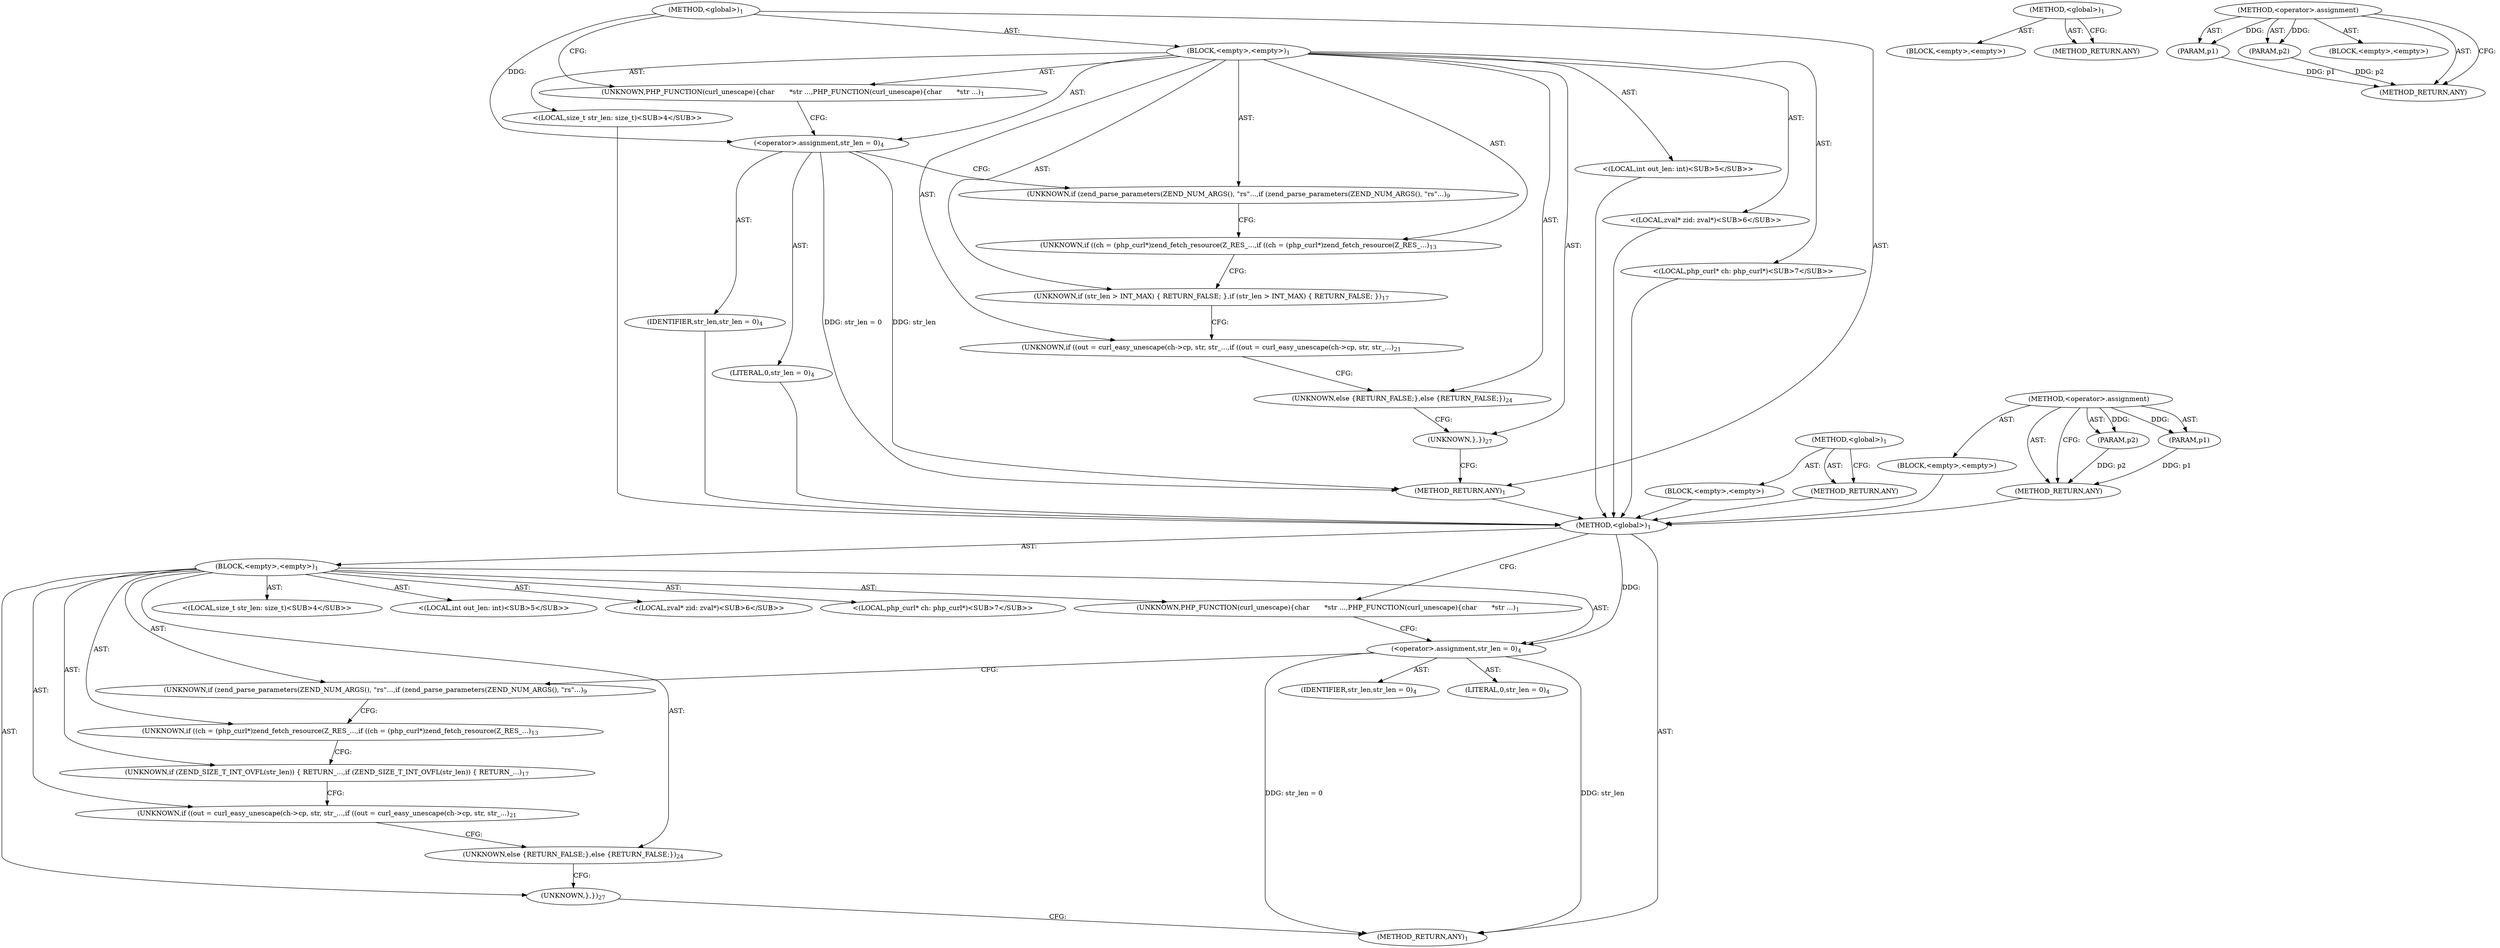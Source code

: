 digraph "&lt;operator&gt;.assignment" {
vulnerable_6 [label=<(METHOD,&lt;global&gt;)<SUB>1</SUB>>];
vulnerable_7 [label=<(BLOCK,&lt;empty&gt;,&lt;empty&gt;)<SUB>1</SUB>>];
vulnerable_8 [label=<(UNKNOWN,PHP_FUNCTION(curl_unescape)
{
	char       *str ...,PHP_FUNCTION(curl_unescape)
{
	char       *str ...)<SUB>1</SUB>>];
vulnerable_9 [label="<(LOCAL,size_t str_len: size_t)<SUB>4</SUB>>"];
vulnerable_10 [label=<(&lt;operator&gt;.assignment,str_len = 0)<SUB>4</SUB>>];
vulnerable_11 [label=<(IDENTIFIER,str_len,str_len = 0)<SUB>4</SUB>>];
vulnerable_12 [label=<(LITERAL,0,str_len = 0)<SUB>4</SUB>>];
vulnerable_13 [label="<(LOCAL,int out_len: int)<SUB>5</SUB>>"];
vulnerable_14 [label="<(LOCAL,zval* zid: zval*)<SUB>6</SUB>>"];
vulnerable_15 [label="<(LOCAL,php_curl* ch: php_curl*)<SUB>7</SUB>>"];
vulnerable_16 [label=<(UNKNOWN,if (zend_parse_parameters(ZEND_NUM_ARGS(), &quot;rs&quot;...,if (zend_parse_parameters(ZEND_NUM_ARGS(), &quot;rs&quot;...)<SUB>9</SUB>>];
vulnerable_17 [label=<(UNKNOWN,if ((ch = (php_curl*)zend_fetch_resource(Z_RES_...,if ((ch = (php_curl*)zend_fetch_resource(Z_RES_...)<SUB>13</SUB>>];
vulnerable_18 [label=<(UNKNOWN,if (str_len &gt; INT_MAX) {
 		RETURN_FALSE;
 	},if (str_len &gt; INT_MAX) {
 		RETURN_FALSE;
 	})<SUB>17</SUB>>];
vulnerable_19 [label=<(UNKNOWN,if ((out = curl_easy_unescape(ch-&gt;cp, str, str_...,if ((out = curl_easy_unescape(ch-&gt;cp, str, str_...)<SUB>21</SUB>>];
vulnerable_20 [label=<(UNKNOWN,else {
		RETURN_FALSE;
	},else {
		RETURN_FALSE;
	})<SUB>24</SUB>>];
vulnerable_21 [label=<(UNKNOWN,},})<SUB>27</SUB>>];
vulnerable_22 [label=<(METHOD_RETURN,ANY)<SUB>1</SUB>>];
vulnerable_35 [label=<(METHOD,&lt;global&gt;)<SUB>1</SUB>>];
vulnerable_36 [label=<(BLOCK,&lt;empty&gt;,&lt;empty&gt;)>];
vulnerable_37 [label=<(METHOD_RETURN,ANY)>];
vulnerable_41 [label=<(METHOD,&lt;operator&gt;.assignment)>];
vulnerable_42 [label=<(PARAM,p1)>];
vulnerable_43 [label=<(PARAM,p2)>];
vulnerable_44 [label=<(BLOCK,&lt;empty&gt;,&lt;empty&gt;)>];
vulnerable_45 [label=<(METHOD_RETURN,ANY)>];
fixed_6 [label=<(METHOD,&lt;global&gt;)<SUB>1</SUB>>];
fixed_7 [label=<(BLOCK,&lt;empty&gt;,&lt;empty&gt;)<SUB>1</SUB>>];
fixed_8 [label=<(UNKNOWN,PHP_FUNCTION(curl_unescape)
{
	char       *str ...,PHP_FUNCTION(curl_unescape)
{
	char       *str ...)<SUB>1</SUB>>];
fixed_9 [label="<(LOCAL,size_t str_len: size_t)<SUB>4</SUB>>"];
fixed_10 [label=<(&lt;operator&gt;.assignment,str_len = 0)<SUB>4</SUB>>];
fixed_11 [label=<(IDENTIFIER,str_len,str_len = 0)<SUB>4</SUB>>];
fixed_12 [label=<(LITERAL,0,str_len = 0)<SUB>4</SUB>>];
fixed_13 [label="<(LOCAL,int out_len: int)<SUB>5</SUB>>"];
fixed_14 [label="<(LOCAL,zval* zid: zval*)<SUB>6</SUB>>"];
fixed_15 [label="<(LOCAL,php_curl* ch: php_curl*)<SUB>7</SUB>>"];
fixed_16 [label=<(UNKNOWN,if (zend_parse_parameters(ZEND_NUM_ARGS(), &quot;rs&quot;...,if (zend_parse_parameters(ZEND_NUM_ARGS(), &quot;rs&quot;...)<SUB>9</SUB>>];
fixed_17 [label=<(UNKNOWN,if ((ch = (php_curl*)zend_fetch_resource(Z_RES_...,if ((ch = (php_curl*)zend_fetch_resource(Z_RES_...)<SUB>13</SUB>>];
fixed_18 [label=<(UNKNOWN,if (ZEND_SIZE_T_INT_OVFL(str_len)) {
 		RETURN_...,if (ZEND_SIZE_T_INT_OVFL(str_len)) {
 		RETURN_...)<SUB>17</SUB>>];
fixed_19 [label=<(UNKNOWN,if ((out = curl_easy_unescape(ch-&gt;cp, str, str_...,if ((out = curl_easy_unescape(ch-&gt;cp, str, str_...)<SUB>21</SUB>>];
fixed_20 [label=<(UNKNOWN,else {
		RETURN_FALSE;
	},else {
		RETURN_FALSE;
	})<SUB>24</SUB>>];
fixed_21 [label=<(UNKNOWN,},})<SUB>27</SUB>>];
fixed_22 [label=<(METHOD_RETURN,ANY)<SUB>1</SUB>>];
fixed_35 [label=<(METHOD,&lt;global&gt;)<SUB>1</SUB>>];
fixed_36 [label=<(BLOCK,&lt;empty&gt;,&lt;empty&gt;)>];
fixed_37 [label=<(METHOD_RETURN,ANY)>];
fixed_41 [label=<(METHOD,&lt;operator&gt;.assignment)>];
fixed_42 [label=<(PARAM,p1)>];
fixed_43 [label=<(PARAM,p2)>];
fixed_44 [label=<(BLOCK,&lt;empty&gt;,&lt;empty&gt;)>];
fixed_45 [label=<(METHOD_RETURN,ANY)>];
vulnerable_6 -> vulnerable_7  [key=0, label="AST: "];
vulnerable_6 -> vulnerable_22  [key=0, label="AST: "];
vulnerable_6 -> vulnerable_8  [key=0, label="CFG: "];
vulnerable_6 -> vulnerable_10  [key=0, label="DDG: "];
vulnerable_7 -> vulnerable_8  [key=0, label="AST: "];
vulnerable_7 -> vulnerable_9  [key=0, label="AST: "];
vulnerable_7 -> vulnerable_10  [key=0, label="AST: "];
vulnerable_7 -> vulnerable_13  [key=0, label="AST: "];
vulnerable_7 -> vulnerable_14  [key=0, label="AST: "];
vulnerable_7 -> vulnerable_15  [key=0, label="AST: "];
vulnerable_7 -> vulnerable_16  [key=0, label="AST: "];
vulnerable_7 -> vulnerable_17  [key=0, label="AST: "];
vulnerable_7 -> vulnerable_18  [key=0, label="AST: "];
vulnerable_7 -> vulnerable_19  [key=0, label="AST: "];
vulnerable_7 -> vulnerable_20  [key=0, label="AST: "];
vulnerable_7 -> vulnerable_21  [key=0, label="AST: "];
vulnerable_8 -> vulnerable_10  [key=0, label="CFG: "];
vulnerable_9 -> fixed_6  [key=0];
vulnerable_10 -> vulnerable_11  [key=0, label="AST: "];
vulnerable_10 -> vulnerable_12  [key=0, label="AST: "];
vulnerable_10 -> vulnerable_16  [key=0, label="CFG: "];
vulnerable_10 -> vulnerable_22  [key=0, label="DDG: str_len"];
vulnerable_10 -> vulnerable_22  [key=1, label="DDG: str_len = 0"];
vulnerable_11 -> fixed_6  [key=0];
vulnerable_12 -> fixed_6  [key=0];
vulnerable_13 -> fixed_6  [key=0];
vulnerable_14 -> fixed_6  [key=0];
vulnerable_15 -> fixed_6  [key=0];
vulnerable_16 -> vulnerable_17  [key=0, label="CFG: "];
vulnerable_17 -> vulnerable_18  [key=0, label="CFG: "];
vulnerable_18 -> vulnerable_19  [key=0, label="CFG: "];
vulnerable_19 -> vulnerable_20  [key=0, label="CFG: "];
vulnerable_20 -> vulnerable_21  [key=0, label="CFG: "];
vulnerable_21 -> vulnerable_22  [key=0, label="CFG: "];
vulnerable_22 -> fixed_6  [key=0];
vulnerable_35 -> vulnerable_36  [key=0, label="AST: "];
vulnerable_35 -> vulnerable_37  [key=0, label="AST: "];
vulnerable_35 -> vulnerable_37  [key=1, label="CFG: "];
vulnerable_36 -> fixed_6  [key=0];
vulnerable_37 -> fixed_6  [key=0];
vulnerable_41 -> vulnerable_42  [key=0, label="AST: "];
vulnerable_41 -> vulnerable_42  [key=1, label="DDG: "];
vulnerable_41 -> vulnerable_44  [key=0, label="AST: "];
vulnerable_41 -> vulnerable_43  [key=0, label="AST: "];
vulnerable_41 -> vulnerable_43  [key=1, label="DDG: "];
vulnerable_41 -> vulnerable_45  [key=0, label="AST: "];
vulnerable_41 -> vulnerable_45  [key=1, label="CFG: "];
vulnerable_42 -> vulnerable_45  [key=0, label="DDG: p1"];
vulnerable_43 -> vulnerable_45  [key=0, label="DDG: p2"];
vulnerable_44 -> fixed_6  [key=0];
vulnerable_45 -> fixed_6  [key=0];
fixed_6 -> fixed_7  [key=0, label="AST: "];
fixed_6 -> fixed_22  [key=0, label="AST: "];
fixed_6 -> fixed_8  [key=0, label="CFG: "];
fixed_6 -> fixed_10  [key=0, label="DDG: "];
fixed_7 -> fixed_8  [key=0, label="AST: "];
fixed_7 -> fixed_9  [key=0, label="AST: "];
fixed_7 -> fixed_10  [key=0, label="AST: "];
fixed_7 -> fixed_13  [key=0, label="AST: "];
fixed_7 -> fixed_14  [key=0, label="AST: "];
fixed_7 -> fixed_15  [key=0, label="AST: "];
fixed_7 -> fixed_16  [key=0, label="AST: "];
fixed_7 -> fixed_17  [key=0, label="AST: "];
fixed_7 -> fixed_18  [key=0, label="AST: "];
fixed_7 -> fixed_19  [key=0, label="AST: "];
fixed_7 -> fixed_20  [key=0, label="AST: "];
fixed_7 -> fixed_21  [key=0, label="AST: "];
fixed_8 -> fixed_10  [key=0, label="CFG: "];
fixed_10 -> fixed_11  [key=0, label="AST: "];
fixed_10 -> fixed_12  [key=0, label="AST: "];
fixed_10 -> fixed_16  [key=0, label="CFG: "];
fixed_10 -> fixed_22  [key=0, label="DDG: str_len"];
fixed_10 -> fixed_22  [key=1, label="DDG: str_len = 0"];
fixed_16 -> fixed_17  [key=0, label="CFG: "];
fixed_17 -> fixed_18  [key=0, label="CFG: "];
fixed_18 -> fixed_19  [key=0, label="CFG: "];
fixed_19 -> fixed_20  [key=0, label="CFG: "];
fixed_20 -> fixed_21  [key=0, label="CFG: "];
fixed_21 -> fixed_22  [key=0, label="CFG: "];
fixed_35 -> fixed_36  [key=0, label="AST: "];
fixed_35 -> fixed_37  [key=0, label="AST: "];
fixed_35 -> fixed_37  [key=1, label="CFG: "];
fixed_41 -> fixed_42  [key=0, label="AST: "];
fixed_41 -> fixed_42  [key=1, label="DDG: "];
fixed_41 -> fixed_44  [key=0, label="AST: "];
fixed_41 -> fixed_43  [key=0, label="AST: "];
fixed_41 -> fixed_43  [key=1, label="DDG: "];
fixed_41 -> fixed_45  [key=0, label="AST: "];
fixed_41 -> fixed_45  [key=1, label="CFG: "];
fixed_42 -> fixed_45  [key=0, label="DDG: p1"];
fixed_43 -> fixed_45  [key=0, label="DDG: p2"];
}
